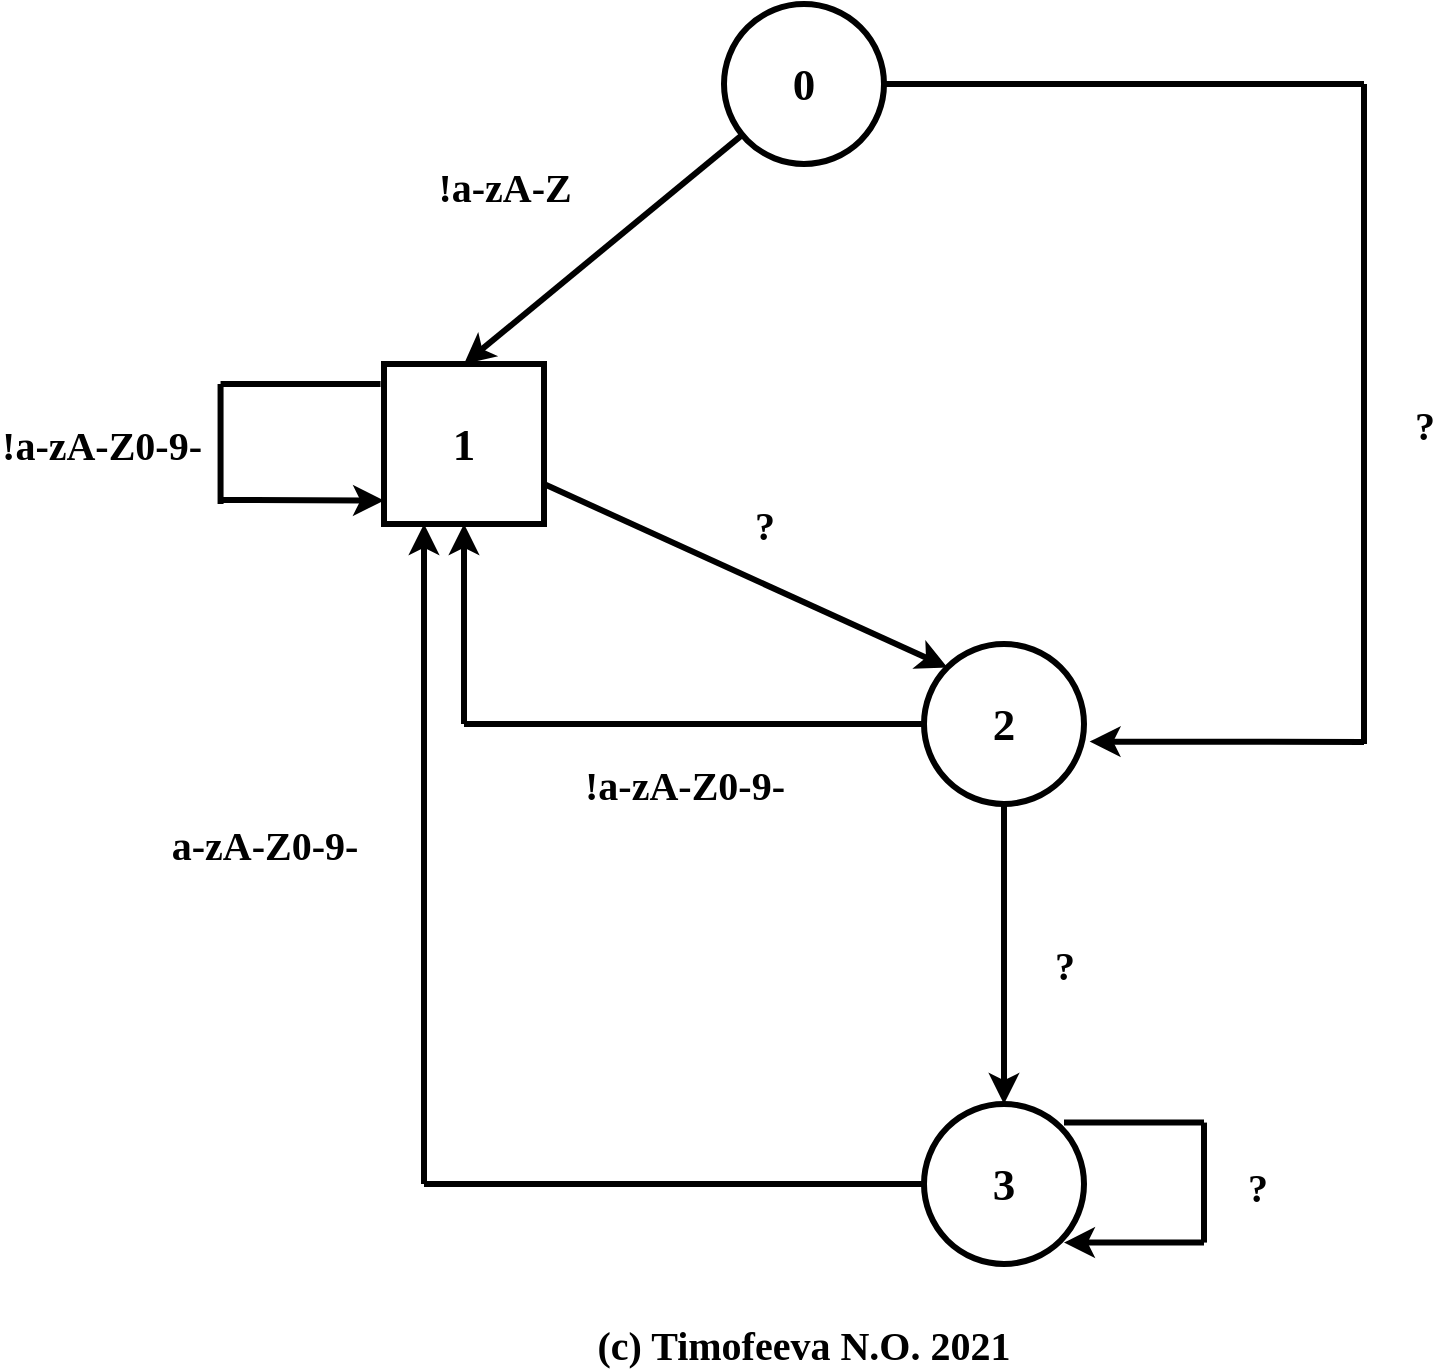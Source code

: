 <mxfile version="14.6.1" type="github"><diagram id="aFrfGJryOfjF4MmS4TjY" name="Page-1"><mxGraphModel dx="1971" dy="696" grid="1" gridSize="10" guides="1" tooltips="1" connect="1" arrows="1" fold="1" page="1" pageScale="1" pageWidth="827" pageHeight="1169" math="0" shadow="0"><root><mxCell id="0"/><mxCell id="1" parent="0"/><mxCell id="xjBgJqefukzJqsYG6f4m-1" value="&lt;h2&gt;0&lt;/h2&gt;" style="ellipse;whiteSpace=wrap;html=1;aspect=fixed;strokeWidth=3;fontFamily=Verdana;fontSize=15;" parent="1" vertex="1"><mxGeometry x="360" y="70" width="80" height="80" as="geometry"/></mxCell><mxCell id="pvqmL5ORuUhBSNAaXbc5-2" value="&lt;font style=&quot;font-size: 20px&quot;&gt;!a-zA-Z&lt;/font&gt;" style="endArrow=classic;html=1;strokeWidth=3;fontFamily=Verdana;fontSize=20;entryX=0.5;entryY=0;entryDx=0;entryDy=0;fontStyle=1" edge="1" parent="1" source="xjBgJqefukzJqsYG6f4m-1" target="pvqmL5ORuUhBSNAaXbc5-3"><mxGeometry x="0.194" y="-57" width="50" height="50" relative="1" as="geometry"><mxPoint x="320" y="190" as="sourcePoint"/><mxPoint x="230" y="250" as="targetPoint"/><mxPoint y="1" as="offset"/></mxGeometry></mxCell><mxCell id="pvqmL5ORuUhBSNAaXbc5-3" value="&lt;h2&gt;1&lt;/h2&gt;" style="whiteSpace=wrap;html=1;aspect=fixed;fontFamily=Verdana;fontSize=15;strokeWidth=3;" vertex="1" parent="1"><mxGeometry x="190" y="250" width="80" height="80" as="geometry"/></mxCell><mxCell id="pvqmL5ORuUhBSNAaXbc5-7" value="" style="endArrow=none;html=1;fontFamily=Helvetica;fontSize=15;strokeWidth=3;" edge="1" parent="1"><mxGeometry width="50" height="50" relative="1" as="geometry"><mxPoint x="108.28" y="260" as="sourcePoint"/><mxPoint x="188.28" y="260" as="targetPoint"/></mxGeometry></mxCell><mxCell id="pvqmL5ORuUhBSNAaXbc5-8" value="" style="endArrow=classic;html=1;fontFamily=Helvetica;fontSize=15;strokeWidth=3;entryX=0;entryY=1;entryDx=0;entryDy=0;" edge="1" parent="1"><mxGeometry width="50" height="50" relative="1" as="geometry"><mxPoint x="108.28" y="318" as="sourcePoint"/><mxPoint x="189.996" y="318.284" as="targetPoint"/></mxGeometry></mxCell><mxCell id="pvqmL5ORuUhBSNAaXbc5-9" value="&lt;b&gt;&lt;font style=&quot;font-size: 20px&quot;&gt;!a-zA-Z0-9-&lt;/font&gt;&lt;/b&gt;" style="endArrow=none;html=1;fontFamily=Verdana;fontSize=20;strokeWidth=3;align=right;" edge="1" parent="1"><mxGeometry y="8" width="50" height="50" relative="1" as="geometry"><mxPoint x="108.28" y="320" as="sourcePoint"/><mxPoint x="108.28" y="260" as="targetPoint"/><mxPoint as="offset"/></mxGeometry></mxCell><mxCell id="pvqmL5ORuUhBSNAaXbc5-10" value="&lt;h2&gt;2&lt;/h2&gt;" style="ellipse;whiteSpace=wrap;html=1;aspect=fixed;fontFamily=Verdana;fontSize=15;strokeWidth=3;" vertex="1" parent="1"><mxGeometry x="460" y="390" width="80" height="80" as="geometry"/></mxCell><mxCell id="pvqmL5ORuUhBSNAaXbc5-11" value="&lt;b&gt;?&lt;/b&gt;" style="endArrow=classic;html=1;fontFamily=Verdana;fontSize=20;strokeWidth=3;entryX=0;entryY=0;entryDx=0;entryDy=0;exitX=1;exitY=0.75;exitDx=0;exitDy=0;" edge="1" parent="1" source="pvqmL5ORuUhBSNAaXbc5-3" target="pvqmL5ORuUhBSNAaXbc5-10"><mxGeometry x="-0.021" y="27" width="50" height="50" relative="1" as="geometry"><mxPoint x="380" y="340" as="sourcePoint"/><mxPoint x="430" y="290" as="targetPoint"/><mxPoint as="offset"/></mxGeometry></mxCell><mxCell id="pvqmL5ORuUhBSNAaXbc5-12" value="" style="endArrow=none;html=1;fontFamily=Verdana;fontSize=20;strokeWidth=3;exitX=1;exitY=0.5;exitDx=0;exitDy=0;" edge="1" parent="1" source="xjBgJqefukzJqsYG6f4m-1"><mxGeometry width="50" height="50" relative="1" as="geometry"><mxPoint x="380" y="340" as="sourcePoint"/><mxPoint x="680" y="110" as="targetPoint"/></mxGeometry></mxCell><mxCell id="pvqmL5ORuUhBSNAaXbc5-13" value="&lt;b&gt;?&lt;/b&gt;" style="endArrow=none;html=1;fontFamily=Verdana;fontSize=20;strokeWidth=3;" edge="1" parent="1"><mxGeometry x="-0.03" y="-30" width="50" height="50" relative="1" as="geometry"><mxPoint x="680" y="440" as="sourcePoint"/><mxPoint x="680" y="110" as="targetPoint"/><mxPoint as="offset"/></mxGeometry></mxCell><mxCell id="pvqmL5ORuUhBSNAaXbc5-14" value="" style="endArrow=classic;html=1;fontFamily=Verdana;fontSize=20;strokeWidth=3;entryX=1.035;entryY=0.61;entryDx=0;entryDy=0;entryPerimeter=0;" edge="1" parent="1" target="pvqmL5ORuUhBSNAaXbc5-10"><mxGeometry width="50" height="50" relative="1" as="geometry"><mxPoint x="680" y="439" as="sourcePoint"/><mxPoint x="430" y="290" as="targetPoint"/></mxGeometry></mxCell><mxCell id="pvqmL5ORuUhBSNAaXbc5-15" value="&lt;h2&gt;3&lt;/h2&gt;" style="ellipse;whiteSpace=wrap;html=1;aspect=fixed;fontFamily=Verdana;fontSize=15;strokeWidth=3;" vertex="1" parent="1"><mxGeometry x="460" y="620" width="80" height="80" as="geometry"/></mxCell><mxCell id="pvqmL5ORuUhBSNAaXbc5-16" value="&lt;b&gt;!a-zA-Z0-9-&lt;/b&gt;" style="endArrow=none;html=1;fontFamily=Verdana;fontSize=20;strokeWidth=3;entryX=0;entryY=0.5;entryDx=0;entryDy=0;" edge="1" parent="1" target="pvqmL5ORuUhBSNAaXbc5-10"><mxGeometry x="-0.043" y="-30" width="50" height="50" relative="1" as="geometry"><mxPoint x="230" y="430" as="sourcePoint"/><mxPoint x="430" y="390" as="targetPoint"/><mxPoint as="offset"/></mxGeometry></mxCell><mxCell id="pvqmL5ORuUhBSNAaXbc5-17" value="" style="endArrow=classic;html=1;fontFamily=Verdana;fontSize=15;strokeWidth=3;entryX=0.5;entryY=1;entryDx=0;entryDy=0;" edge="1" parent="1" target="pvqmL5ORuUhBSNAaXbc5-3"><mxGeometry width="50" height="50" relative="1" as="geometry"><mxPoint x="230" y="430" as="sourcePoint"/><mxPoint x="430" y="390" as="targetPoint"/></mxGeometry></mxCell><mxCell id="pvqmL5ORuUhBSNAaXbc5-18" value="&lt;b&gt;?&lt;/b&gt;" style="endArrow=classic;html=1;fontFamily=Verdana;fontSize=20;strokeWidth=3;exitX=0.5;exitY=1;exitDx=0;exitDy=0;entryX=0.5;entryY=0;entryDx=0;entryDy=0;" edge="1" parent="1" source="pvqmL5ORuUhBSNAaXbc5-10" target="pvqmL5ORuUhBSNAaXbc5-15"><mxGeometry x="0.067" y="30" width="50" height="50" relative="1" as="geometry"><mxPoint x="380" y="440" as="sourcePoint"/><mxPoint x="430" y="390" as="targetPoint"/><mxPoint as="offset"/></mxGeometry></mxCell><mxCell id="pvqmL5ORuUhBSNAaXbc5-22" value="" style="endArrow=none;html=1;fontFamily=Verdana;fontSize=20;strokeWidth=3;" edge="1" parent="1"><mxGeometry width="50" height="50" relative="1" as="geometry"><mxPoint x="530" y="629.29" as="sourcePoint"/><mxPoint x="600" y="629.29" as="targetPoint"/><Array as="points"><mxPoint x="570" y="629.29"/></Array></mxGeometry></mxCell><mxCell id="pvqmL5ORuUhBSNAaXbc5-23" value="" style="endArrow=classic;html=1;fontFamily=Verdana;fontSize=20;strokeWidth=3;" edge="1" parent="1"><mxGeometry width="50" height="50" relative="1" as="geometry"><mxPoint x="600" y="689.29" as="sourcePoint"/><mxPoint x="530" y="689.29" as="targetPoint"/></mxGeometry></mxCell><mxCell id="pvqmL5ORuUhBSNAaXbc5-24" value="?" style="endArrow=none;html=1;fontFamily=Verdana;fontSize=20;strokeWidth=3;align=left;fontStyle=1" edge="1" parent="1"><mxGeometry x="-0.024" y="-20" width="50" height="50" relative="1" as="geometry"><mxPoint x="600" y="689.29" as="sourcePoint"/><mxPoint x="600" y="629.29" as="targetPoint"/><mxPoint y="1" as="offset"/></mxGeometry></mxCell><mxCell id="pvqmL5ORuUhBSNAaXbc5-25" value="" style="endArrow=none;html=1;fontFamily=Verdana;fontSize=20;strokeWidth=3;exitX=0;exitY=0.5;exitDx=0;exitDy=0;" edge="1" parent="1" source="pvqmL5ORuUhBSNAaXbc5-15"><mxGeometry width="50" height="50" relative="1" as="geometry"><mxPoint x="380" y="430" as="sourcePoint"/><mxPoint x="210" y="660" as="targetPoint"/></mxGeometry></mxCell><mxCell id="pvqmL5ORuUhBSNAaXbc5-26" value="a-zA-Z0-9-" style="endArrow=classic;html=1;fontFamily=Verdana;fontSize=20;strokeWidth=3;entryX=0.25;entryY=1;entryDx=0;entryDy=0;fontStyle=1" edge="1" parent="1" target="pvqmL5ORuUhBSNAaXbc5-3"><mxGeometry x="0.03" y="80" width="50" height="50" relative="1" as="geometry"><mxPoint x="210" y="660" as="sourcePoint"/><mxPoint x="430" y="380" as="targetPoint"/><mxPoint as="offset"/></mxGeometry></mxCell><mxCell id="pvqmL5ORuUhBSNAaXbc5-27" value="(c) Timofeeva N.O. 2021" style="text;html=1;strokeColor=none;fillColor=none;align=center;verticalAlign=middle;whiteSpace=wrap;rounded=0;fontFamily=Verdana;fontSize=20;fontStyle=1" vertex="1" parent="1"><mxGeometry x="238" y="730" width="324" height="20" as="geometry"/></mxCell></root></mxGraphModel></diagram></mxfile>